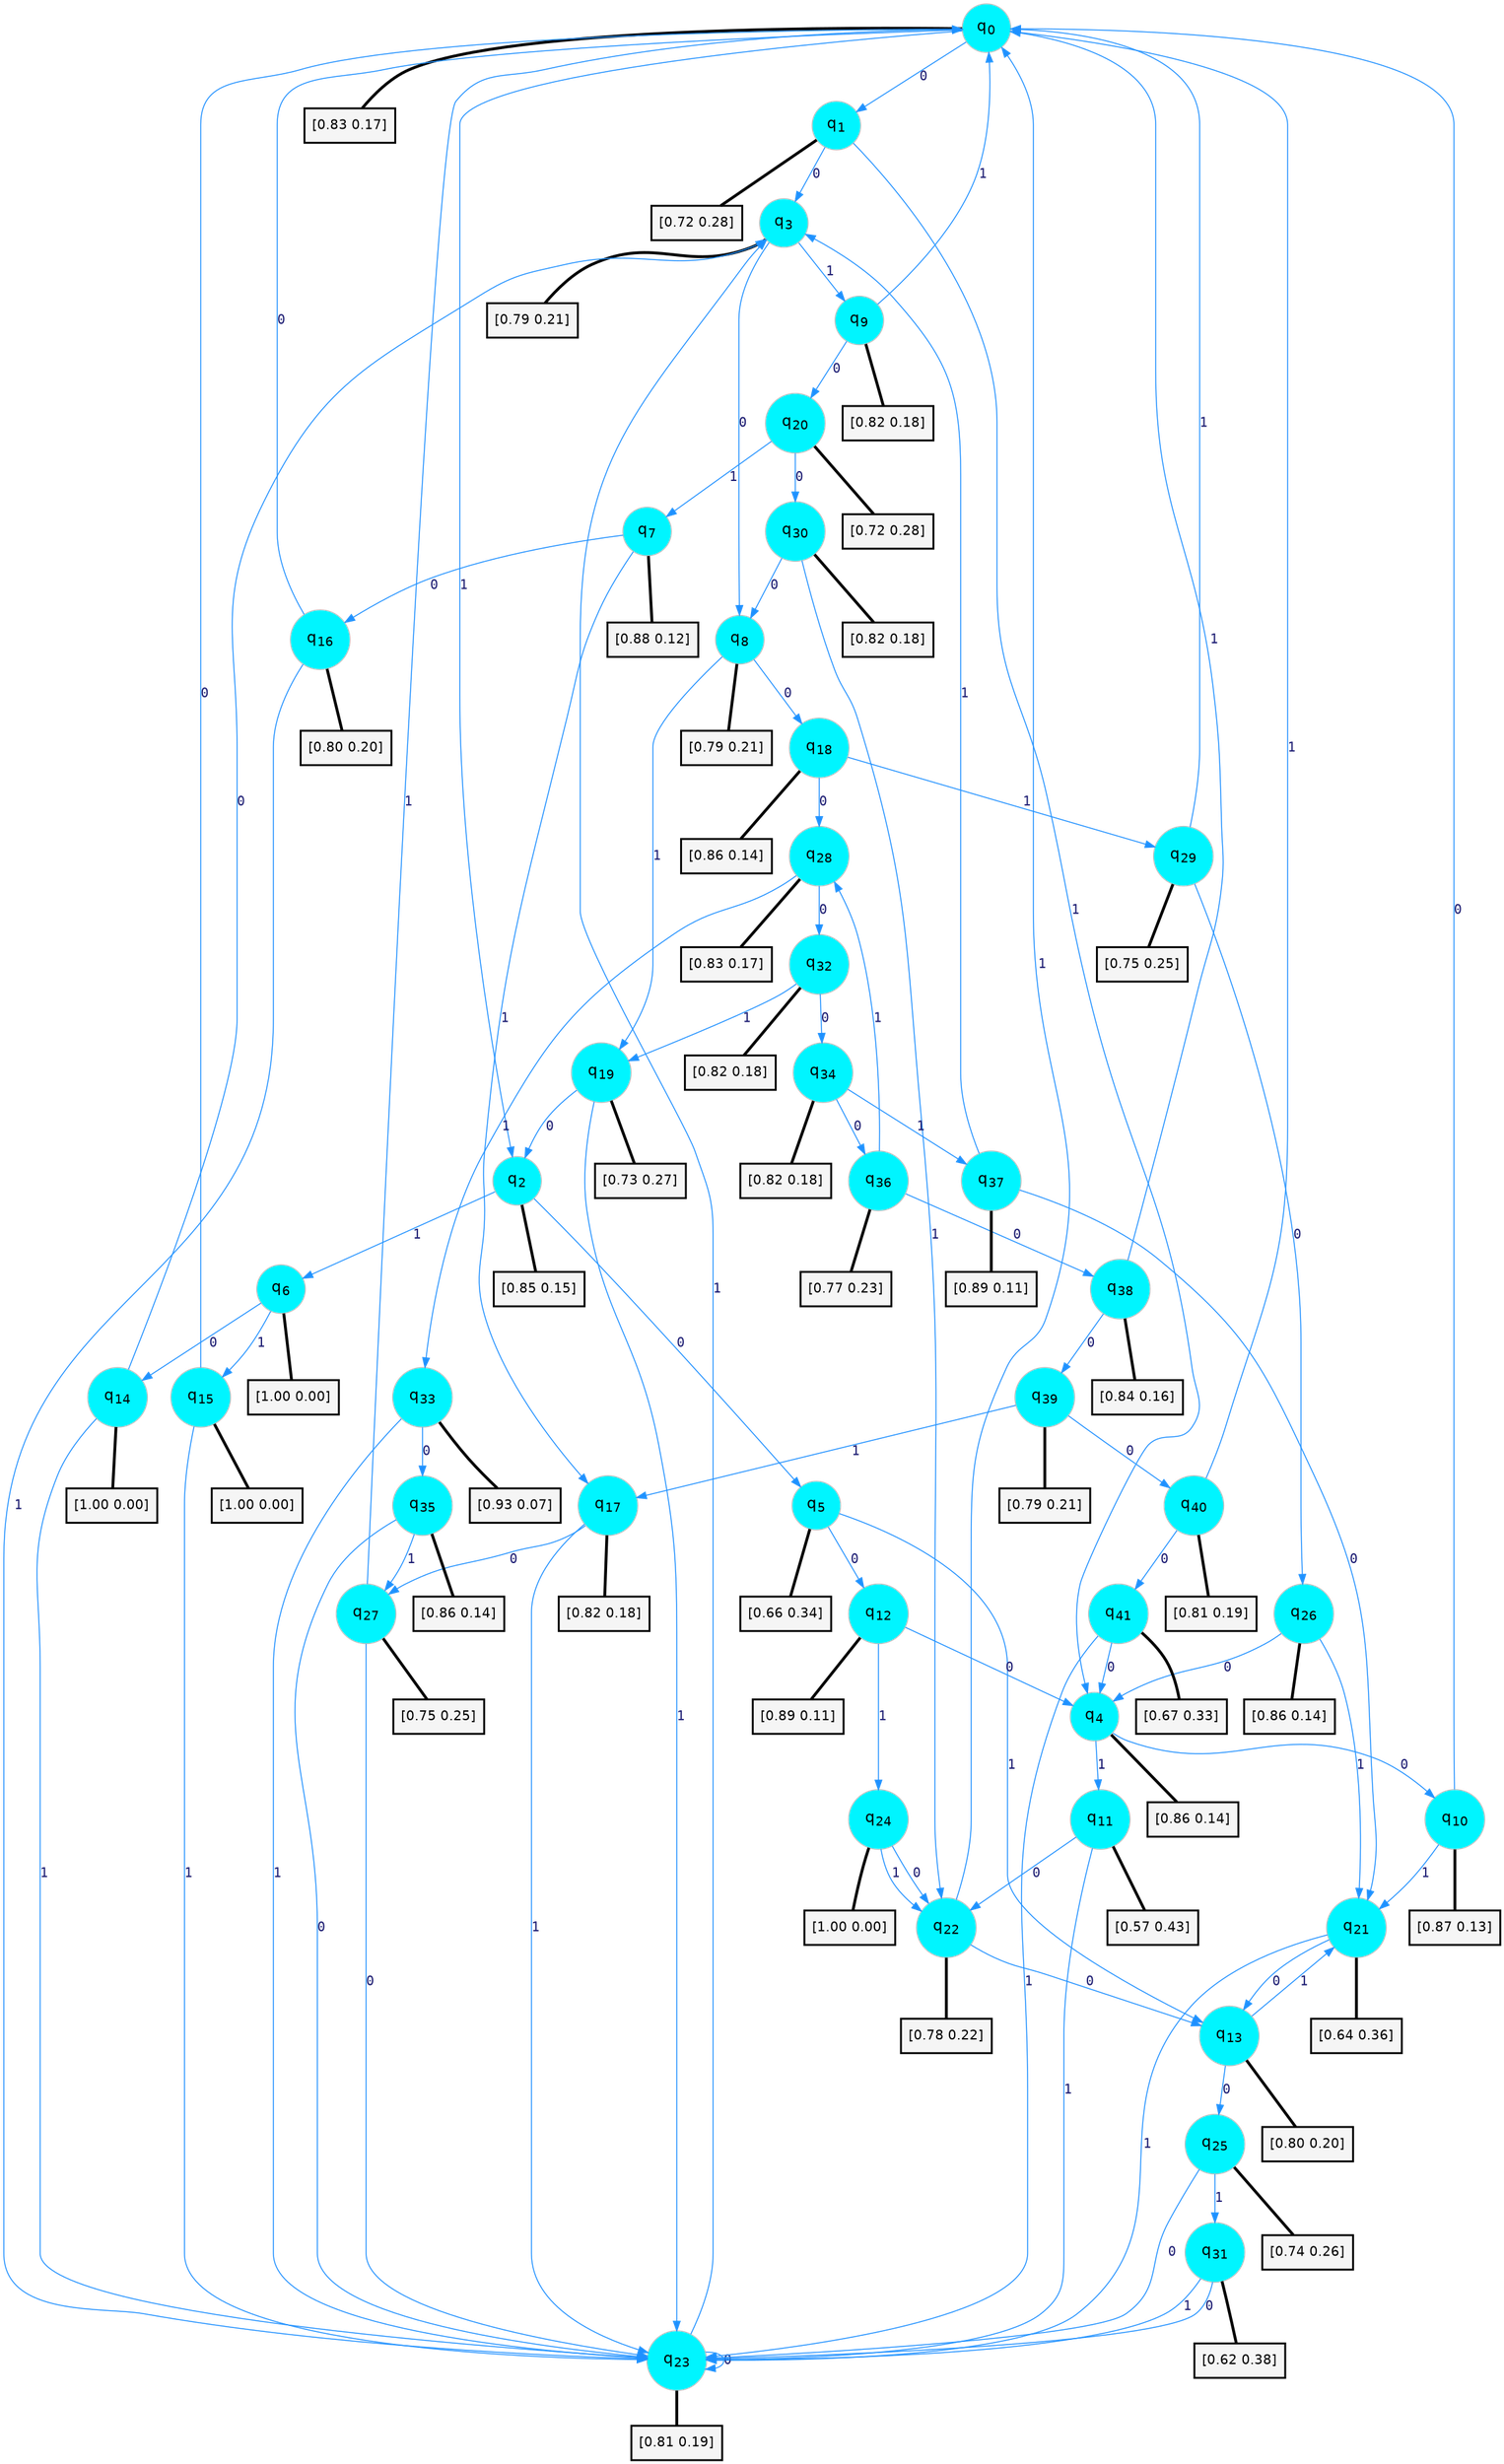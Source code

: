 digraph G {
graph [
bgcolor=transparent, dpi=300, rankdir=TD, size="40,25"];
node [
color=gray, fillcolor=turquoise1, fontcolor=black, fontname=Helvetica, fontsize=16, fontweight=bold, shape=circle, style=filled];
edge [
arrowsize=1, color=dodgerblue1, fontcolor=midnightblue, fontname=courier, fontweight=bold, penwidth=1, style=solid, weight=20];
0[label=<q<SUB>0</SUB>>];
1[label=<q<SUB>1</SUB>>];
2[label=<q<SUB>2</SUB>>];
3[label=<q<SUB>3</SUB>>];
4[label=<q<SUB>4</SUB>>];
5[label=<q<SUB>5</SUB>>];
6[label=<q<SUB>6</SUB>>];
7[label=<q<SUB>7</SUB>>];
8[label=<q<SUB>8</SUB>>];
9[label=<q<SUB>9</SUB>>];
10[label=<q<SUB>10</SUB>>];
11[label=<q<SUB>11</SUB>>];
12[label=<q<SUB>12</SUB>>];
13[label=<q<SUB>13</SUB>>];
14[label=<q<SUB>14</SUB>>];
15[label=<q<SUB>15</SUB>>];
16[label=<q<SUB>16</SUB>>];
17[label=<q<SUB>17</SUB>>];
18[label=<q<SUB>18</SUB>>];
19[label=<q<SUB>19</SUB>>];
20[label=<q<SUB>20</SUB>>];
21[label=<q<SUB>21</SUB>>];
22[label=<q<SUB>22</SUB>>];
23[label=<q<SUB>23</SUB>>];
24[label=<q<SUB>24</SUB>>];
25[label=<q<SUB>25</SUB>>];
26[label=<q<SUB>26</SUB>>];
27[label=<q<SUB>27</SUB>>];
28[label=<q<SUB>28</SUB>>];
29[label=<q<SUB>29</SUB>>];
30[label=<q<SUB>30</SUB>>];
31[label=<q<SUB>31</SUB>>];
32[label=<q<SUB>32</SUB>>];
33[label=<q<SUB>33</SUB>>];
34[label=<q<SUB>34</SUB>>];
35[label=<q<SUB>35</SUB>>];
36[label=<q<SUB>36</SUB>>];
37[label=<q<SUB>37</SUB>>];
38[label=<q<SUB>38</SUB>>];
39[label=<q<SUB>39</SUB>>];
40[label=<q<SUB>40</SUB>>];
41[label=<q<SUB>41</SUB>>];
42[label="[0.83 0.17]", shape=box,fontcolor=black, fontname=Helvetica, fontsize=14, penwidth=2, fillcolor=whitesmoke,color=black];
43[label="[0.72 0.28]", shape=box,fontcolor=black, fontname=Helvetica, fontsize=14, penwidth=2, fillcolor=whitesmoke,color=black];
44[label="[0.85 0.15]", shape=box,fontcolor=black, fontname=Helvetica, fontsize=14, penwidth=2, fillcolor=whitesmoke,color=black];
45[label="[0.79 0.21]", shape=box,fontcolor=black, fontname=Helvetica, fontsize=14, penwidth=2, fillcolor=whitesmoke,color=black];
46[label="[0.86 0.14]", shape=box,fontcolor=black, fontname=Helvetica, fontsize=14, penwidth=2, fillcolor=whitesmoke,color=black];
47[label="[0.66 0.34]", shape=box,fontcolor=black, fontname=Helvetica, fontsize=14, penwidth=2, fillcolor=whitesmoke,color=black];
48[label="[1.00 0.00]", shape=box,fontcolor=black, fontname=Helvetica, fontsize=14, penwidth=2, fillcolor=whitesmoke,color=black];
49[label="[0.88 0.12]", shape=box,fontcolor=black, fontname=Helvetica, fontsize=14, penwidth=2, fillcolor=whitesmoke,color=black];
50[label="[0.79 0.21]", shape=box,fontcolor=black, fontname=Helvetica, fontsize=14, penwidth=2, fillcolor=whitesmoke,color=black];
51[label="[0.82 0.18]", shape=box,fontcolor=black, fontname=Helvetica, fontsize=14, penwidth=2, fillcolor=whitesmoke,color=black];
52[label="[0.87 0.13]", shape=box,fontcolor=black, fontname=Helvetica, fontsize=14, penwidth=2, fillcolor=whitesmoke,color=black];
53[label="[0.57 0.43]", shape=box,fontcolor=black, fontname=Helvetica, fontsize=14, penwidth=2, fillcolor=whitesmoke,color=black];
54[label="[0.89 0.11]", shape=box,fontcolor=black, fontname=Helvetica, fontsize=14, penwidth=2, fillcolor=whitesmoke,color=black];
55[label="[0.80 0.20]", shape=box,fontcolor=black, fontname=Helvetica, fontsize=14, penwidth=2, fillcolor=whitesmoke,color=black];
56[label="[1.00 0.00]", shape=box,fontcolor=black, fontname=Helvetica, fontsize=14, penwidth=2, fillcolor=whitesmoke,color=black];
57[label="[1.00 0.00]", shape=box,fontcolor=black, fontname=Helvetica, fontsize=14, penwidth=2, fillcolor=whitesmoke,color=black];
58[label="[0.80 0.20]", shape=box,fontcolor=black, fontname=Helvetica, fontsize=14, penwidth=2, fillcolor=whitesmoke,color=black];
59[label="[0.82 0.18]", shape=box,fontcolor=black, fontname=Helvetica, fontsize=14, penwidth=2, fillcolor=whitesmoke,color=black];
60[label="[0.86 0.14]", shape=box,fontcolor=black, fontname=Helvetica, fontsize=14, penwidth=2, fillcolor=whitesmoke,color=black];
61[label="[0.73 0.27]", shape=box,fontcolor=black, fontname=Helvetica, fontsize=14, penwidth=2, fillcolor=whitesmoke,color=black];
62[label="[0.72 0.28]", shape=box,fontcolor=black, fontname=Helvetica, fontsize=14, penwidth=2, fillcolor=whitesmoke,color=black];
63[label="[0.64 0.36]", shape=box,fontcolor=black, fontname=Helvetica, fontsize=14, penwidth=2, fillcolor=whitesmoke,color=black];
64[label="[0.78 0.22]", shape=box,fontcolor=black, fontname=Helvetica, fontsize=14, penwidth=2, fillcolor=whitesmoke,color=black];
65[label="[0.81 0.19]", shape=box,fontcolor=black, fontname=Helvetica, fontsize=14, penwidth=2, fillcolor=whitesmoke,color=black];
66[label="[1.00 0.00]", shape=box,fontcolor=black, fontname=Helvetica, fontsize=14, penwidth=2, fillcolor=whitesmoke,color=black];
67[label="[0.74 0.26]", shape=box,fontcolor=black, fontname=Helvetica, fontsize=14, penwidth=2, fillcolor=whitesmoke,color=black];
68[label="[0.86 0.14]", shape=box,fontcolor=black, fontname=Helvetica, fontsize=14, penwidth=2, fillcolor=whitesmoke,color=black];
69[label="[0.75 0.25]", shape=box,fontcolor=black, fontname=Helvetica, fontsize=14, penwidth=2, fillcolor=whitesmoke,color=black];
70[label="[0.83 0.17]", shape=box,fontcolor=black, fontname=Helvetica, fontsize=14, penwidth=2, fillcolor=whitesmoke,color=black];
71[label="[0.75 0.25]", shape=box,fontcolor=black, fontname=Helvetica, fontsize=14, penwidth=2, fillcolor=whitesmoke,color=black];
72[label="[0.82 0.18]", shape=box,fontcolor=black, fontname=Helvetica, fontsize=14, penwidth=2, fillcolor=whitesmoke,color=black];
73[label="[0.62 0.38]", shape=box,fontcolor=black, fontname=Helvetica, fontsize=14, penwidth=2, fillcolor=whitesmoke,color=black];
74[label="[0.82 0.18]", shape=box,fontcolor=black, fontname=Helvetica, fontsize=14, penwidth=2, fillcolor=whitesmoke,color=black];
75[label="[0.93 0.07]", shape=box,fontcolor=black, fontname=Helvetica, fontsize=14, penwidth=2, fillcolor=whitesmoke,color=black];
76[label="[0.82 0.18]", shape=box,fontcolor=black, fontname=Helvetica, fontsize=14, penwidth=2, fillcolor=whitesmoke,color=black];
77[label="[0.86 0.14]", shape=box,fontcolor=black, fontname=Helvetica, fontsize=14, penwidth=2, fillcolor=whitesmoke,color=black];
78[label="[0.77 0.23]", shape=box,fontcolor=black, fontname=Helvetica, fontsize=14, penwidth=2, fillcolor=whitesmoke,color=black];
79[label="[0.89 0.11]", shape=box,fontcolor=black, fontname=Helvetica, fontsize=14, penwidth=2, fillcolor=whitesmoke,color=black];
80[label="[0.84 0.16]", shape=box,fontcolor=black, fontname=Helvetica, fontsize=14, penwidth=2, fillcolor=whitesmoke,color=black];
81[label="[0.79 0.21]", shape=box,fontcolor=black, fontname=Helvetica, fontsize=14, penwidth=2, fillcolor=whitesmoke,color=black];
82[label="[0.81 0.19]", shape=box,fontcolor=black, fontname=Helvetica, fontsize=14, penwidth=2, fillcolor=whitesmoke,color=black];
83[label="[0.67 0.33]", shape=box,fontcolor=black, fontname=Helvetica, fontsize=14, penwidth=2, fillcolor=whitesmoke,color=black];
0->1 [label=0];
0->2 [label=1];
0->42 [arrowhead=none, penwidth=3,color=black];
1->3 [label=0];
1->4 [label=1];
1->43 [arrowhead=none, penwidth=3,color=black];
2->5 [label=0];
2->6 [label=1];
2->44 [arrowhead=none, penwidth=3,color=black];
3->8 [label=0];
3->9 [label=1];
3->45 [arrowhead=none, penwidth=3,color=black];
4->10 [label=0];
4->11 [label=1];
4->46 [arrowhead=none, penwidth=3,color=black];
5->12 [label=0];
5->13 [label=1];
5->47 [arrowhead=none, penwidth=3,color=black];
6->14 [label=0];
6->15 [label=1];
6->48 [arrowhead=none, penwidth=3,color=black];
7->16 [label=0];
7->17 [label=1];
7->49 [arrowhead=none, penwidth=3,color=black];
8->18 [label=0];
8->19 [label=1];
8->50 [arrowhead=none, penwidth=3,color=black];
9->20 [label=0];
9->0 [label=1];
9->51 [arrowhead=none, penwidth=3,color=black];
10->0 [label=0];
10->21 [label=1];
10->52 [arrowhead=none, penwidth=3,color=black];
11->22 [label=0];
11->23 [label=1];
11->53 [arrowhead=none, penwidth=3,color=black];
12->4 [label=0];
12->24 [label=1];
12->54 [arrowhead=none, penwidth=3,color=black];
13->25 [label=0];
13->21 [label=1];
13->55 [arrowhead=none, penwidth=3,color=black];
14->3 [label=0];
14->23 [label=1];
14->56 [arrowhead=none, penwidth=3,color=black];
15->0 [label=0];
15->23 [label=1];
15->57 [arrowhead=none, penwidth=3,color=black];
16->0 [label=0];
16->23 [label=1];
16->58 [arrowhead=none, penwidth=3,color=black];
17->27 [label=0];
17->23 [label=1];
17->59 [arrowhead=none, penwidth=3,color=black];
18->28 [label=0];
18->29 [label=1];
18->60 [arrowhead=none, penwidth=3,color=black];
19->2 [label=0];
19->23 [label=1];
19->61 [arrowhead=none, penwidth=3,color=black];
20->30 [label=0];
20->7 [label=1];
20->62 [arrowhead=none, penwidth=3,color=black];
21->13 [label=0];
21->23 [label=1];
21->63 [arrowhead=none, penwidth=3,color=black];
22->13 [label=0];
22->0 [label=1];
22->64 [arrowhead=none, penwidth=3,color=black];
23->23 [label=0];
23->3 [label=1];
23->65 [arrowhead=none, penwidth=3,color=black];
24->22 [label=0];
24->22 [label=1];
24->66 [arrowhead=none, penwidth=3,color=black];
25->23 [label=0];
25->31 [label=1];
25->67 [arrowhead=none, penwidth=3,color=black];
26->4 [label=0];
26->21 [label=1];
26->68 [arrowhead=none, penwidth=3,color=black];
27->23 [label=0];
27->0 [label=1];
27->69 [arrowhead=none, penwidth=3,color=black];
28->32 [label=0];
28->33 [label=1];
28->70 [arrowhead=none, penwidth=3,color=black];
29->26 [label=0];
29->0 [label=1];
29->71 [arrowhead=none, penwidth=3,color=black];
30->8 [label=0];
30->22 [label=1];
30->72 [arrowhead=none, penwidth=3,color=black];
31->23 [label=0];
31->23 [label=1];
31->73 [arrowhead=none, penwidth=3,color=black];
32->34 [label=0];
32->19 [label=1];
32->74 [arrowhead=none, penwidth=3,color=black];
33->35 [label=0];
33->23 [label=1];
33->75 [arrowhead=none, penwidth=3,color=black];
34->36 [label=0];
34->37 [label=1];
34->76 [arrowhead=none, penwidth=3,color=black];
35->23 [label=0];
35->27 [label=1];
35->77 [arrowhead=none, penwidth=3,color=black];
36->38 [label=0];
36->28 [label=1];
36->78 [arrowhead=none, penwidth=3,color=black];
37->21 [label=0];
37->3 [label=1];
37->79 [arrowhead=none, penwidth=3,color=black];
38->39 [label=0];
38->0 [label=1];
38->80 [arrowhead=none, penwidth=3,color=black];
39->40 [label=0];
39->17 [label=1];
39->81 [arrowhead=none, penwidth=3,color=black];
40->41 [label=0];
40->0 [label=1];
40->82 [arrowhead=none, penwidth=3,color=black];
41->4 [label=0];
41->23 [label=1];
41->83 [arrowhead=none, penwidth=3,color=black];
}
